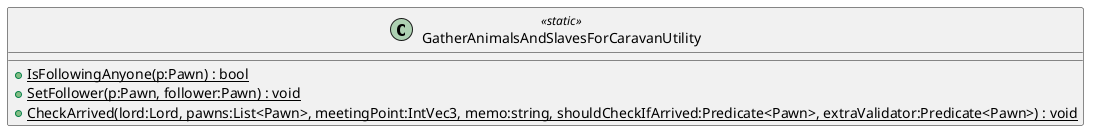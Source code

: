 @startuml
class GatherAnimalsAndSlavesForCaravanUtility <<static>> {
    + {static} IsFollowingAnyone(p:Pawn) : bool
    + {static} SetFollower(p:Pawn, follower:Pawn) : void
    + {static} CheckArrived(lord:Lord, pawns:List<Pawn>, meetingPoint:IntVec3, memo:string, shouldCheckIfArrived:Predicate<Pawn>, extraValidator:Predicate<Pawn>) : void
}
@enduml
